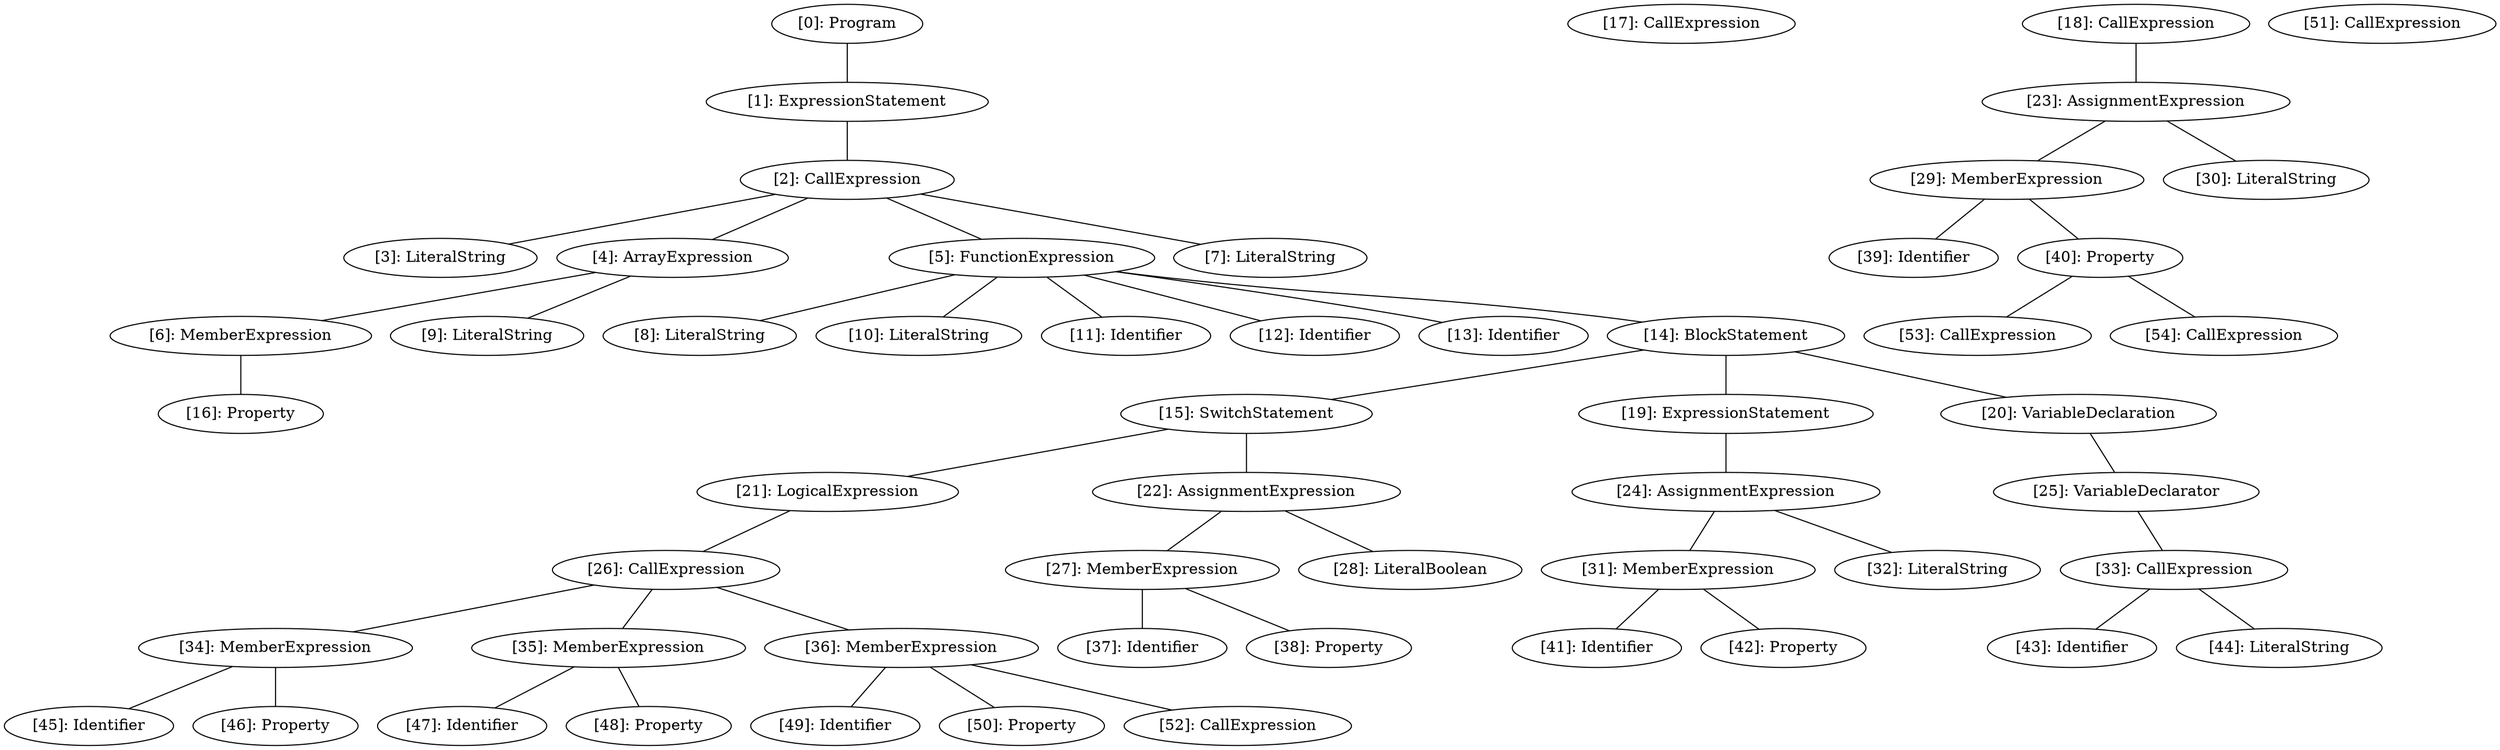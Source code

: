 // Result
graph {
	0 [label="[0]: Program"]
	1 [label="[1]: ExpressionStatement"]
	2 [label="[2]: CallExpression"]
	3 [label="[3]: LiteralString"]
	4 [label="[4]: ArrayExpression"]
	5 [label="[5]: FunctionExpression"]
	6 [label="[6]: MemberExpression"]
	7 [label="[7]: LiteralString"]
	8 [label="[8]: LiteralString"]
	9 [label="[9]: LiteralString"]
	10 [label="[10]: LiteralString"]
	11 [label="[11]: Identifier"]
	12 [label="[12]: Identifier"]
	13 [label="[13]: Identifier"]
	14 [label="[14]: BlockStatement"]
	15 [label="[15]: SwitchStatement"]
	16 [label="[16]: Property"]
	17 [label="[17]: CallExpression"]
	18 [label="[18]: CallExpression"]
	19 [label="[19]: ExpressionStatement"]
	20 [label="[20]: VariableDeclaration"]
	21 [label="[21]: LogicalExpression"]
	22 [label="[22]: AssignmentExpression"]
	23 [label="[23]: AssignmentExpression"]
	24 [label="[24]: AssignmentExpression"]
	25 [label="[25]: VariableDeclarator"]
	26 [label="[26]: CallExpression"]
	27 [label="[27]: MemberExpression"]
	28 [label="[28]: LiteralBoolean"]
	29 [label="[29]: MemberExpression"]
	30 [label="[30]: LiteralString"]
	31 [label="[31]: MemberExpression"]
	32 [label="[32]: LiteralString"]
	33 [label="[33]: CallExpression"]
	34 [label="[34]: MemberExpression"]
	35 [label="[35]: MemberExpression"]
	36 [label="[36]: MemberExpression"]
	37 [label="[37]: Identifier"]
	38 [label="[38]: Property"]
	39 [label="[39]: Identifier"]
	40 [label="[40]: Property"]
	41 [label="[41]: Identifier"]
	42 [label="[42]: Property"]
	43 [label="[43]: Identifier"]
	44 [label="[44]: LiteralString"]
	45 [label="[45]: Identifier"]
	46 [label="[46]: Property"]
	47 [label="[47]: Identifier"]
	48 [label="[48]: Property"]
	49 [label="[49]: Identifier"]
	50 [label="[50]: Property"]
	51 [label="[51]: CallExpression"]
	52 [label="[52]: CallExpression"]
	53 [label="[53]: CallExpression"]
	54 [label="[54]: CallExpression"]
	0 -- 1
	1 -- 2
	2 -- 3
	2 -- 4
	2 -- 5
	2 -- 7
	4 -- 6
	4 -- 9
	5 -- 8
	5 -- 10
	5 -- 11
	5 -- 12
	5 -- 13
	5 -- 14
	6 -- 16
	14 -- 15
	14 -- 19
	14 -- 20
	15 -- 21
	15 -- 22
	18 -- 23
	19 -- 24
	20 -- 25
	21 -- 26
	22 -- 27
	22 -- 28
	23 -- 29
	23 -- 30
	24 -- 31
	24 -- 32
	25 -- 33
	26 -- 34
	26 -- 35
	26 -- 36
	27 -- 37
	27 -- 38
	29 -- 39
	29 -- 40
	31 -- 41
	31 -- 42
	33 -- 43
	33 -- 44
	34 -- 45
	34 -- 46
	35 -- 47
	35 -- 48
	36 -- 49
	36 -- 50
	36 -- 52
	40 -- 53
	40 -- 54
}
